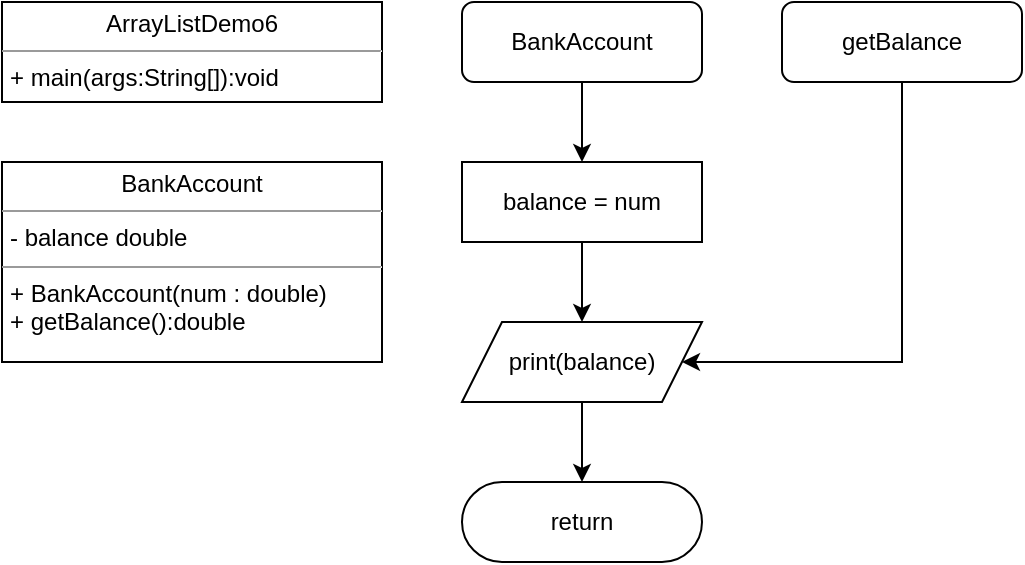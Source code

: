 <mxfile version="21.7.1" type="github">
  <diagram name="Page-1" id="c4acf3e9-155e-7222-9cf6-157b1a14988f">
    <mxGraphModel dx="472" dy="748" grid="1" gridSize="10" guides="1" tooltips="1" connect="1" arrows="1" fold="1" page="1" pageScale="1" pageWidth="850" pageHeight="1100" background="none" math="0" shadow="0">
      <root>
        <mxCell id="0" />
        <mxCell id="1" parent="0" />
        <mxCell id="5d2195bd80daf111-41" style="edgeStyle=orthogonalEdgeStyle;rounded=0;html=1;dashed=1;labelBackgroundColor=none;startFill=0;endArrow=open;endFill=0;endSize=10;fontFamily=Verdana;fontSize=10;" parent="1" target="17acba5748e5396b-2" edge="1">
          <mxGeometry relative="1" as="geometry">
            <Array as="points" />
            <mxPoint x="730" y="603" as="sourcePoint" />
          </mxGeometry>
        </mxCell>
        <mxCell id="5d2195bd80daf111-18" value="&lt;p style=&quot;margin:0px;margin-top:4px;text-align:center;&quot;&gt;ArrayListDemo6&lt;br&gt;&lt;/p&gt;&lt;hr size=&quot;1&quot;&gt;&lt;p style=&quot;margin:0px;margin-left:4px;&quot;&gt;+ main(args:String[]):void&lt;/p&gt;&lt;hr size=&quot;1&quot;&gt;&lt;p style=&quot;margin:0px;margin-left:4px;&quot;&gt;&lt;br&gt;&lt;/p&gt;" style="verticalAlign=top;align=left;overflow=fill;fontSize=12;fontFamily=Helvetica;html=1;rounded=0;shadow=0;comic=0;labelBackgroundColor=none;strokeWidth=1" parent="1" vertex="1">
          <mxGeometry x="60" y="80" width="190" height="50" as="geometry" />
        </mxCell>
        <mxCell id="5d2195bd80daf111-19" value="&lt;p style=&quot;margin:0px;margin-top:4px;text-align:center;&quot;&gt;BankAccount&lt;br&gt;&lt;/p&gt;&lt;hr size=&quot;1&quot;&gt;&lt;p style=&quot;margin:0px;margin-left:4px;&quot;&gt;- balance double&lt;/p&gt;&lt;hr size=&quot;1&quot;&gt;&lt;p style=&quot;margin:0px;margin-left:4px;&quot;&gt;+ BankAccount(num : double)&lt;/p&gt;&lt;p style=&quot;margin:0px;margin-left:4px;&quot;&gt;+ getBalance():double&lt;/p&gt;" style="verticalAlign=top;align=left;overflow=fill;fontSize=12;fontFamily=Helvetica;html=1;rounded=0;shadow=0;comic=0;labelBackgroundColor=none;strokeWidth=1" parent="1" vertex="1">
          <mxGeometry x="60" y="160" width="190" height="100" as="geometry" />
        </mxCell>
        <mxCell id="aQXuEM2Zdq98k6zL0xd_-4" style="edgeStyle=orthogonalEdgeStyle;rounded=0;orthogonalLoop=1;jettySize=auto;html=1;entryX=0.5;entryY=0;entryDx=0;entryDy=0;" edge="1" parent="1" source="aQXuEM2Zdq98k6zL0xd_-2" target="aQXuEM2Zdq98k6zL0xd_-5">
          <mxGeometry relative="1" as="geometry">
            <mxPoint x="350" y="190" as="targetPoint" />
          </mxGeometry>
        </mxCell>
        <mxCell id="aQXuEM2Zdq98k6zL0xd_-2" value="BankAccount" style="rounded=1;whiteSpace=wrap;html=1;" vertex="1" parent="1">
          <mxGeometry x="290" y="80" width="120" height="40" as="geometry" />
        </mxCell>
        <mxCell id="aQXuEM2Zdq98k6zL0xd_-6" style="edgeStyle=orthogonalEdgeStyle;rounded=0;orthogonalLoop=1;jettySize=auto;html=1;entryX=1;entryY=0.5;entryDx=0;entryDy=0;" edge="1" parent="1" source="aQXuEM2Zdq98k6zL0xd_-3" target="aQXuEM2Zdq98k6zL0xd_-9">
          <mxGeometry relative="1" as="geometry">
            <mxPoint x="430" y="320" as="targetPoint" />
            <Array as="points">
              <mxPoint x="510" y="260" />
            </Array>
          </mxGeometry>
        </mxCell>
        <mxCell id="aQXuEM2Zdq98k6zL0xd_-3" value="getBalance" style="rounded=1;whiteSpace=wrap;html=1;" vertex="1" parent="1">
          <mxGeometry x="450" y="80" width="120" height="40" as="geometry" />
        </mxCell>
        <mxCell id="aQXuEM2Zdq98k6zL0xd_-14" style="edgeStyle=orthogonalEdgeStyle;rounded=0;orthogonalLoop=1;jettySize=auto;html=1;entryX=0.5;entryY=0;entryDx=0;entryDy=0;" edge="1" parent="1" source="aQXuEM2Zdq98k6zL0xd_-5" target="aQXuEM2Zdq98k6zL0xd_-9">
          <mxGeometry relative="1" as="geometry" />
        </mxCell>
        <mxCell id="aQXuEM2Zdq98k6zL0xd_-5" value="balance = num" style="rounded=0;whiteSpace=wrap;html=1;" vertex="1" parent="1">
          <mxGeometry x="290" y="160" width="120" height="40" as="geometry" />
        </mxCell>
        <mxCell id="aQXuEM2Zdq98k6zL0xd_-13" style="edgeStyle=orthogonalEdgeStyle;rounded=0;orthogonalLoop=1;jettySize=auto;html=1;" edge="1" parent="1" source="aQXuEM2Zdq98k6zL0xd_-9">
          <mxGeometry relative="1" as="geometry">
            <mxPoint x="350" y="320" as="targetPoint" />
          </mxGeometry>
        </mxCell>
        <mxCell id="aQXuEM2Zdq98k6zL0xd_-9" value="print(balance)" style="shape=parallelogram;perimeter=parallelogramPerimeter;whiteSpace=wrap;html=1;fixedSize=1;" vertex="1" parent="1">
          <mxGeometry x="290" y="240" width="120" height="40" as="geometry" />
        </mxCell>
        <mxCell id="aQXuEM2Zdq98k6zL0xd_-12" value="return" style="html=1;dashed=0;whiteSpace=wrap;shape=mxgraph.dfd.start" vertex="1" parent="1">
          <mxGeometry x="290" y="320" width="120" height="40" as="geometry" />
        </mxCell>
      </root>
    </mxGraphModel>
  </diagram>
</mxfile>
